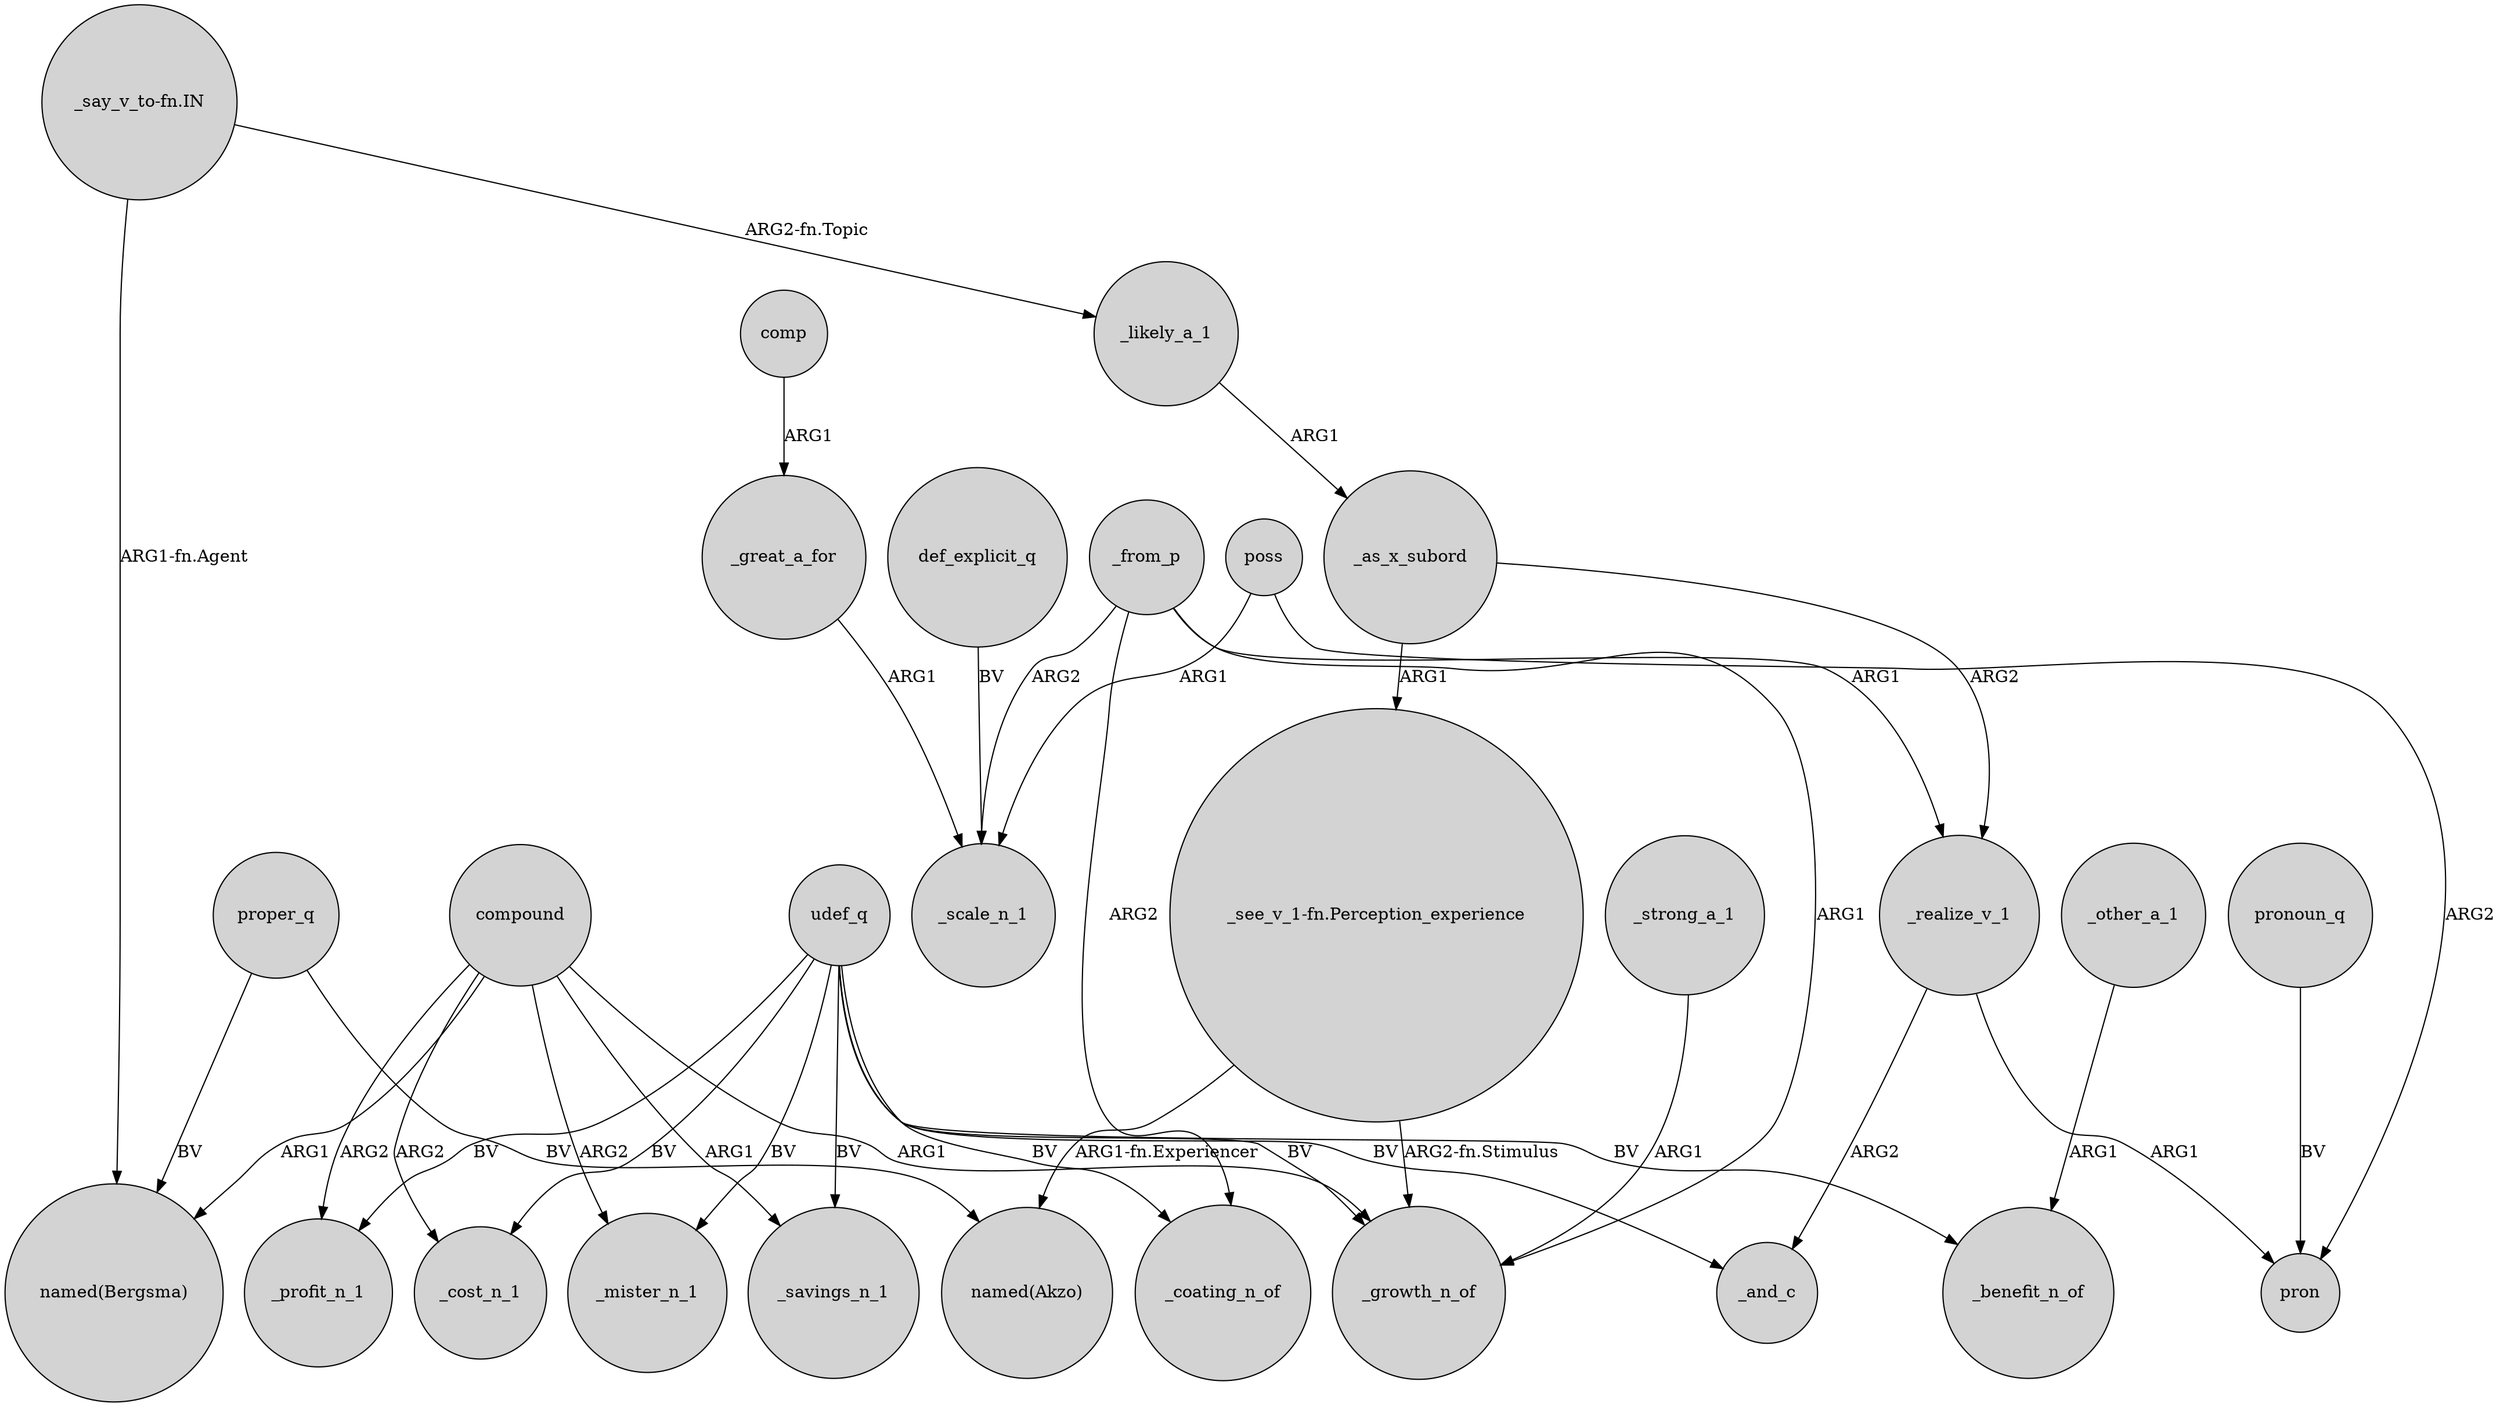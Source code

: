 digraph {
	node [shape=circle style=filled]
	proper_q -> "named(Bergsma)" [label=BV]
	poss -> pron [label=ARG2]
	_from_p -> _realize_v_1 [label=ARG1]
	compound -> _mister_n_1 [label=ARG2]
	_from_p -> _coating_n_of [label=ARG2]
	proper_q -> "named(Akzo)" [label=BV]
	udef_q -> _mister_n_1 [label=BV]
	udef_q -> _savings_n_1 [label=BV]
	udef_q -> _cost_n_1 [label=BV]
	poss -> _scale_n_1 [label=ARG1]
	comp -> _great_a_for [label=ARG1]
	_strong_a_1 -> _growth_n_of [label=ARG1]
	_as_x_subord -> "_see_v_1-fn.Perception_experience" [label=ARG1]
	pronoun_q -> pron [label=BV]
	_realize_v_1 -> _and_c [label=ARG2]
	udef_q -> _coating_n_of [label=BV]
	_realize_v_1 -> pron [label=ARG1]
	"_see_v_1-fn.Perception_experience" -> _growth_n_of [label="ARG2-fn.Stimulus"]
	_from_p -> _scale_n_1 [label=ARG2]
	_as_x_subord -> _realize_v_1 [label=ARG2]
	compound -> _savings_n_1 [label=ARG1]
	_likely_a_1 -> _as_x_subord [label=ARG1]
	_from_p -> _growth_n_of [label=ARG1]
	"_say_v_to-fn.IN" -> _likely_a_1 [label="ARG2-fn.Topic"]
	compound -> _profit_n_1 [label=ARG2]
	compound -> "named(Bergsma)" [label=ARG1]
	compound -> _cost_n_1 [label=ARG2]
	compound -> _growth_n_of [label=ARG1]
	_great_a_for -> _scale_n_1 [label=ARG1]
	udef_q -> _profit_n_1 [label=BV]
	def_explicit_q -> _scale_n_1 [label=BV]
	"_see_v_1-fn.Perception_experience" -> "named(Akzo)" [label="ARG1-fn.Experiencer"]
	udef_q -> _growth_n_of [label=BV]
	udef_q -> _and_c [label=BV]
	"_say_v_to-fn.IN" -> "named(Bergsma)" [label="ARG1-fn.Agent"]
	_other_a_1 -> _benefit_n_of [label=ARG1]
	udef_q -> _benefit_n_of [label=BV]
}
